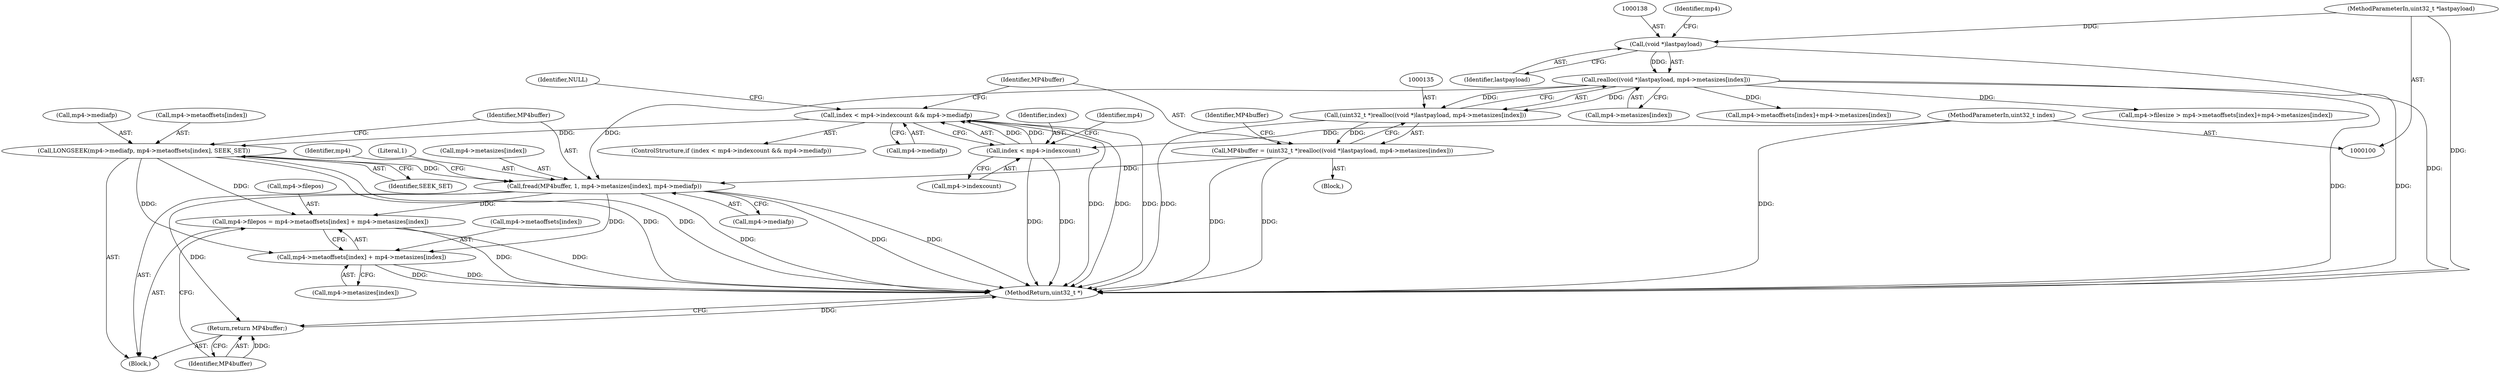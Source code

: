 digraph "0_gpmf-parser_341f12cd5b97ab419e53853ca00176457c9f1681_3@API" {
"1000175" [label="(Call,fread(MP4buffer, 1, mp4->metasizes[index], mp4->mediafp))"];
"1000132" [label="(Call,MP4buffer = (uint32_t *)realloc((void *)lastpayload, mp4->metasizes[index]))"];
"1000134" [label="(Call,(uint32_t *)realloc((void *)lastpayload, mp4->metasizes[index]))"];
"1000136" [label="(Call,realloc((void *)lastpayload, mp4->metasizes[index]))"];
"1000137" [label="(Call,(void *)lastpayload)"];
"1000102" [label="(MethodParameterIn,uint32_t *lastpayload)"];
"1000165" [label="(Call,LONGSEEK(mp4->mediafp, mp4->metaoffsets[index], SEEK_SET))"];
"1000122" [label="(Call,index < mp4->indexcount && mp4->mediafp)"];
"1000123" [label="(Call,index < mp4->indexcount)"];
"1000103" [label="(MethodParameterIn,uint32_t index)"];
"1000186" [label="(Call,mp4->filepos = mp4->metaoffsets[index] + mp4->metasizes[index])"];
"1000190" [label="(Call,mp4->metaoffsets[index] + mp4->metasizes[index])"];
"1000201" [label="(Return,return MP4buffer;)"];
"1000139" [label="(Identifier,lastpayload)"];
"1000166" [label="(Call,mp4->mediafp)"];
"1000188" [label="(Identifier,mp4)"];
"1000175" [label="(Call,fread(MP4buffer, 1, mp4->metasizes[index], mp4->mediafp))"];
"1000196" [label="(Call,mp4->metasizes[index])"];
"1000128" [label="(Call,mp4->mediafp)"];
"1000122" [label="(Call,index < mp4->indexcount && mp4->mediafp)"];
"1000186" [label="(Call,mp4->filepos = mp4->metaoffsets[index] + mp4->metasizes[index])"];
"1000191" [label="(Call,mp4->metaoffsets[index])"];
"1000177" [label="(Literal,1)"];
"1000137" [label="(Call,(void *)lastpayload)"];
"1000205" [label="(MethodReturn,uint32_t *)"];
"1000204" [label="(Identifier,NULL)"];
"1000140" [label="(Call,mp4->metasizes[index])"];
"1000165" [label="(Call,LONGSEEK(mp4->mediafp, mp4->metaoffsets[index], SEEK_SET))"];
"1000190" [label="(Call,mp4->metaoffsets[index] + mp4->metasizes[index])"];
"1000142" [label="(Identifier,mp4)"];
"1000164" [label="(Block,)"];
"1000136" [label="(Call,realloc((void *)lastpayload, mp4->metasizes[index]))"];
"1000169" [label="(Call,mp4->metaoffsets[index])"];
"1000146" [label="(Identifier,MP4buffer)"];
"1000183" [label="(Call,mp4->mediafp)"];
"1000124" [label="(Identifier,index)"];
"1000178" [label="(Call,mp4->metasizes[index])"];
"1000133" [label="(Identifier,MP4buffer)"];
"1000153" [label="(Call,mp4->metaoffsets[index]+mp4->metasizes[index])"];
"1000129" [label="(Identifier,mp4)"];
"1000131" [label="(Block,)"];
"1000125" [label="(Call,mp4->indexcount)"];
"1000187" [label="(Call,mp4->filepos)"];
"1000103" [label="(MethodParameterIn,uint32_t index)"];
"1000102" [label="(MethodParameterIn,uint32_t *lastpayload)"];
"1000202" [label="(Identifier,MP4buffer)"];
"1000149" [label="(Call,mp4->filesize > mp4->metaoffsets[index]+mp4->metasizes[index])"];
"1000201" [label="(Return,return MP4buffer;)"];
"1000176" [label="(Identifier,MP4buffer)"];
"1000134" [label="(Call,(uint32_t *)realloc((void *)lastpayload, mp4->metasizes[index]))"];
"1000132" [label="(Call,MP4buffer = (uint32_t *)realloc((void *)lastpayload, mp4->metasizes[index]))"];
"1000174" [label="(Identifier,SEEK_SET)"];
"1000121" [label="(ControlStructure,if (index < mp4->indexcount && mp4->mediafp))"];
"1000123" [label="(Call,index < mp4->indexcount)"];
"1000175" -> "1000164"  [label="AST: "];
"1000175" -> "1000183"  [label="CFG: "];
"1000176" -> "1000175"  [label="AST: "];
"1000177" -> "1000175"  [label="AST: "];
"1000178" -> "1000175"  [label="AST: "];
"1000183" -> "1000175"  [label="AST: "];
"1000188" -> "1000175"  [label="CFG: "];
"1000175" -> "1000205"  [label="DDG: "];
"1000175" -> "1000205"  [label="DDG: "];
"1000175" -> "1000205"  [label="DDG: "];
"1000132" -> "1000175"  [label="DDG: "];
"1000136" -> "1000175"  [label="DDG: "];
"1000165" -> "1000175"  [label="DDG: "];
"1000175" -> "1000186"  [label="DDG: "];
"1000175" -> "1000190"  [label="DDG: "];
"1000175" -> "1000201"  [label="DDG: "];
"1000132" -> "1000131"  [label="AST: "];
"1000132" -> "1000134"  [label="CFG: "];
"1000133" -> "1000132"  [label="AST: "];
"1000134" -> "1000132"  [label="AST: "];
"1000146" -> "1000132"  [label="CFG: "];
"1000132" -> "1000205"  [label="DDG: "];
"1000132" -> "1000205"  [label="DDG: "];
"1000134" -> "1000132"  [label="DDG: "];
"1000134" -> "1000136"  [label="CFG: "];
"1000135" -> "1000134"  [label="AST: "];
"1000136" -> "1000134"  [label="AST: "];
"1000134" -> "1000205"  [label="DDG: "];
"1000136" -> "1000134"  [label="DDG: "];
"1000136" -> "1000134"  [label="DDG: "];
"1000136" -> "1000140"  [label="CFG: "];
"1000137" -> "1000136"  [label="AST: "];
"1000140" -> "1000136"  [label="AST: "];
"1000136" -> "1000205"  [label="DDG: "];
"1000136" -> "1000205"  [label="DDG: "];
"1000137" -> "1000136"  [label="DDG: "];
"1000136" -> "1000149"  [label="DDG: "];
"1000136" -> "1000153"  [label="DDG: "];
"1000137" -> "1000139"  [label="CFG: "];
"1000138" -> "1000137"  [label="AST: "];
"1000139" -> "1000137"  [label="AST: "];
"1000142" -> "1000137"  [label="CFG: "];
"1000137" -> "1000205"  [label="DDG: "];
"1000102" -> "1000137"  [label="DDG: "];
"1000102" -> "1000100"  [label="AST: "];
"1000102" -> "1000205"  [label="DDG: "];
"1000165" -> "1000164"  [label="AST: "];
"1000165" -> "1000174"  [label="CFG: "];
"1000166" -> "1000165"  [label="AST: "];
"1000169" -> "1000165"  [label="AST: "];
"1000174" -> "1000165"  [label="AST: "];
"1000176" -> "1000165"  [label="CFG: "];
"1000165" -> "1000205"  [label="DDG: "];
"1000165" -> "1000205"  [label="DDG: "];
"1000122" -> "1000165"  [label="DDG: "];
"1000165" -> "1000186"  [label="DDG: "];
"1000165" -> "1000190"  [label="DDG: "];
"1000122" -> "1000121"  [label="AST: "];
"1000122" -> "1000123"  [label="CFG: "];
"1000122" -> "1000128"  [label="CFG: "];
"1000123" -> "1000122"  [label="AST: "];
"1000128" -> "1000122"  [label="AST: "];
"1000133" -> "1000122"  [label="CFG: "];
"1000204" -> "1000122"  [label="CFG: "];
"1000122" -> "1000205"  [label="DDG: "];
"1000122" -> "1000205"  [label="DDG: "];
"1000122" -> "1000205"  [label="DDG: "];
"1000123" -> "1000122"  [label="DDG: "];
"1000123" -> "1000122"  [label="DDG: "];
"1000123" -> "1000125"  [label="CFG: "];
"1000124" -> "1000123"  [label="AST: "];
"1000125" -> "1000123"  [label="AST: "];
"1000129" -> "1000123"  [label="CFG: "];
"1000123" -> "1000205"  [label="DDG: "];
"1000123" -> "1000205"  [label="DDG: "];
"1000103" -> "1000123"  [label="DDG: "];
"1000103" -> "1000100"  [label="AST: "];
"1000103" -> "1000205"  [label="DDG: "];
"1000186" -> "1000164"  [label="AST: "];
"1000186" -> "1000190"  [label="CFG: "];
"1000187" -> "1000186"  [label="AST: "];
"1000190" -> "1000186"  [label="AST: "];
"1000202" -> "1000186"  [label="CFG: "];
"1000186" -> "1000205"  [label="DDG: "];
"1000186" -> "1000205"  [label="DDG: "];
"1000190" -> "1000196"  [label="CFG: "];
"1000191" -> "1000190"  [label="AST: "];
"1000196" -> "1000190"  [label="AST: "];
"1000190" -> "1000205"  [label="DDG: "];
"1000190" -> "1000205"  [label="DDG: "];
"1000201" -> "1000164"  [label="AST: "];
"1000201" -> "1000202"  [label="CFG: "];
"1000202" -> "1000201"  [label="AST: "];
"1000205" -> "1000201"  [label="CFG: "];
"1000201" -> "1000205"  [label="DDG: "];
"1000202" -> "1000201"  [label="DDG: "];
}

